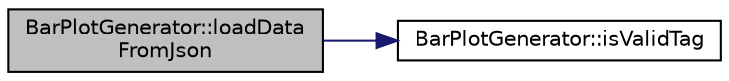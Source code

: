 digraph "BarPlotGenerator::loadDataFromJson"
{
 // LATEX_PDF_SIZE
  edge [fontname="Helvetica",fontsize="10",labelfontname="Helvetica",labelfontsize="10"];
  node [fontname="Helvetica",fontsize="10",shape=record];
  rankdir="LR";
  Node1 [label="BarPlotGenerator::loadData\lFromJson",height=0.2,width=0.4,color="black", fillcolor="grey75", style="filled", fontcolor="black",tooltip="Loads data from a given JSON map."];
  Node1 -> Node2 [color="midnightblue",fontsize="10",style="solid",fontname="Helvetica"];
  Node2 [label="BarPlotGenerator::isValidTag",height=0.2,width=0.4,color="black", fillcolor="white", style="filled",URL="$classBarPlotGenerator.html#ac9ff708e4d8b332109d37e0f1a619e31",tooltip="Validates a given tag."];
}
